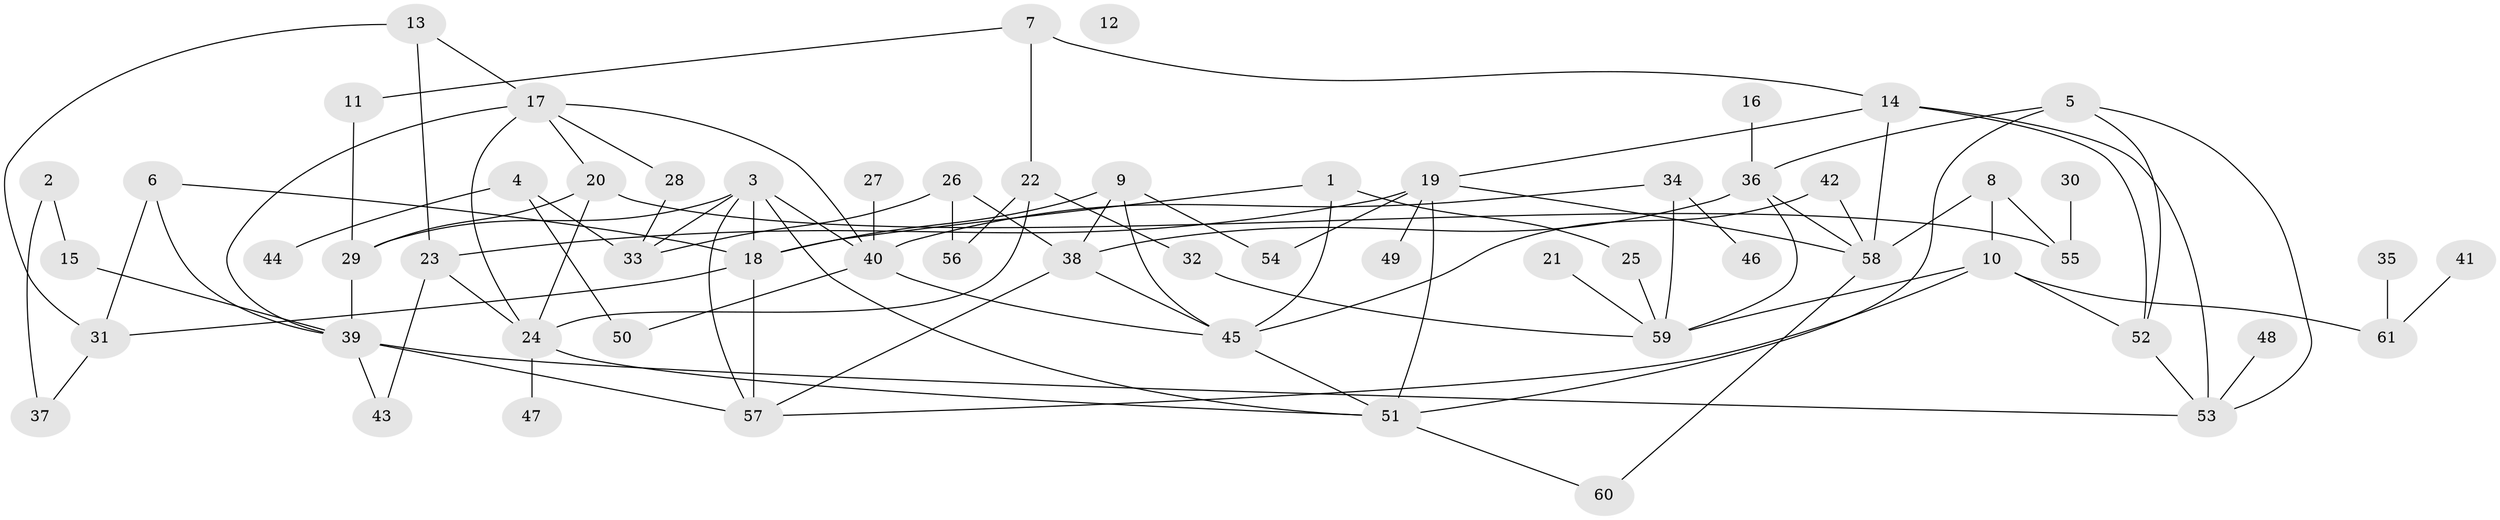 // Generated by graph-tools (version 1.1) at 2025/49/03/09/25 03:49:08]
// undirected, 61 vertices, 100 edges
graph export_dot {
graph [start="1"]
  node [color=gray90,style=filled];
  1;
  2;
  3;
  4;
  5;
  6;
  7;
  8;
  9;
  10;
  11;
  12;
  13;
  14;
  15;
  16;
  17;
  18;
  19;
  20;
  21;
  22;
  23;
  24;
  25;
  26;
  27;
  28;
  29;
  30;
  31;
  32;
  33;
  34;
  35;
  36;
  37;
  38;
  39;
  40;
  41;
  42;
  43;
  44;
  45;
  46;
  47;
  48;
  49;
  50;
  51;
  52;
  53;
  54;
  55;
  56;
  57;
  58;
  59;
  60;
  61;
  1 -- 18;
  1 -- 25;
  1 -- 45;
  2 -- 15;
  2 -- 37;
  3 -- 18;
  3 -- 29;
  3 -- 33;
  3 -- 40;
  3 -- 51;
  3 -- 57;
  4 -- 33;
  4 -- 44;
  4 -- 50;
  5 -- 36;
  5 -- 51;
  5 -- 52;
  5 -- 53;
  6 -- 18;
  6 -- 31;
  6 -- 39;
  7 -- 11;
  7 -- 14;
  7 -- 22;
  8 -- 10;
  8 -- 55;
  8 -- 58;
  9 -- 18;
  9 -- 38;
  9 -- 45;
  9 -- 54;
  10 -- 52;
  10 -- 57;
  10 -- 59;
  10 -- 61;
  11 -- 29;
  13 -- 17;
  13 -- 23;
  13 -- 31;
  14 -- 19;
  14 -- 52;
  14 -- 53;
  14 -- 58;
  15 -- 39;
  16 -- 36;
  17 -- 20;
  17 -- 24;
  17 -- 28;
  17 -- 39;
  17 -- 40;
  18 -- 31;
  18 -- 57;
  19 -- 23;
  19 -- 49;
  19 -- 51;
  19 -- 54;
  19 -- 58;
  20 -- 24;
  20 -- 29;
  20 -- 55;
  21 -- 59;
  22 -- 24;
  22 -- 32;
  22 -- 56;
  23 -- 24;
  23 -- 43;
  24 -- 47;
  24 -- 51;
  25 -- 59;
  26 -- 33;
  26 -- 38;
  26 -- 56;
  27 -- 40;
  28 -- 33;
  29 -- 39;
  30 -- 55;
  31 -- 37;
  32 -- 59;
  34 -- 40;
  34 -- 46;
  34 -- 59;
  35 -- 61;
  36 -- 38;
  36 -- 58;
  36 -- 59;
  38 -- 45;
  38 -- 57;
  39 -- 43;
  39 -- 53;
  39 -- 57;
  40 -- 45;
  40 -- 50;
  41 -- 61;
  42 -- 45;
  42 -- 58;
  45 -- 51;
  48 -- 53;
  51 -- 60;
  52 -- 53;
  58 -- 60;
}
